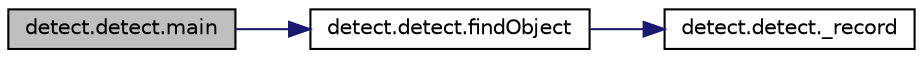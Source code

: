 digraph "detect.detect.main"
{
 // LATEX_PDF_SIZE
  edge [fontname="Helvetica",fontsize="10",labelfontname="Helvetica",labelfontsize="10"];
  node [fontname="Helvetica",fontsize="10",shape=record];
  rankdir="LR";
  Node1 [label="detect.detect.main",height=0.2,width=0.4,color="black", fillcolor="grey75", style="filled", fontcolor="black",tooltip=" "];
  Node1 -> Node2 [color="midnightblue",fontsize="10",style="solid",fontname="Helvetica"];
  Node2 [label="detect.detect.findObject",height=0.2,width=0.4,color="black", fillcolor="white", style="filled",URL="$classdetect_1_1detect.html#a7a3811552f4817378f07a0b873485b78",tooltip=" "];
  Node2 -> Node3 [color="midnightblue",fontsize="10",style="solid",fontname="Helvetica"];
  Node3 [label="detect.detect._record",height=0.2,width=0.4,color="black", fillcolor="white", style="filled",URL="$classdetect_1_1detect.html#addebbfc44ce5a38f452f8ee7d931db9f",tooltip=" "];
}
